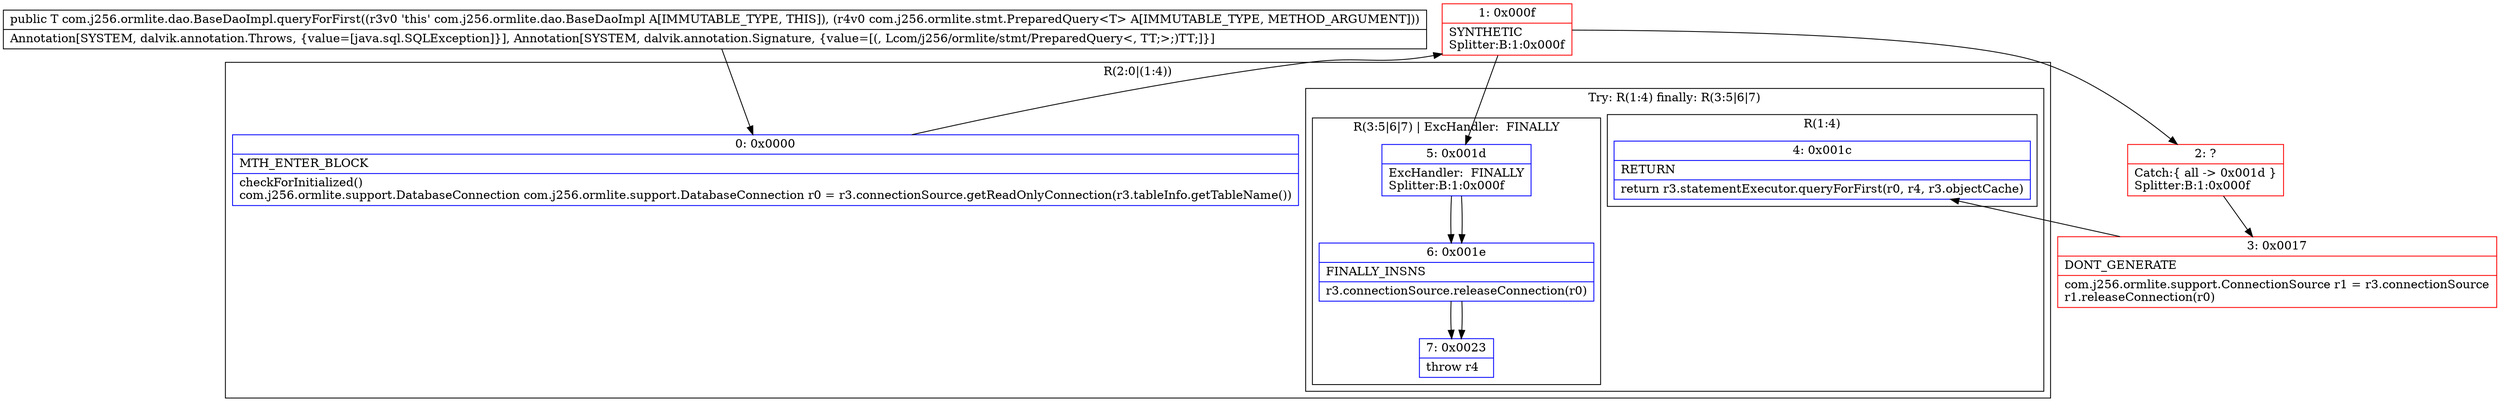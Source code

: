 digraph "CFG forcom.j256.ormlite.dao.BaseDaoImpl.queryForFirst(Lcom\/j256\/ormlite\/stmt\/PreparedQuery;)Ljava\/lang\/Object;" {
subgraph cluster_Region_175184927 {
label = "R(2:0|(1:4))";
node [shape=record,color=blue];
Node_0 [shape=record,label="{0\:\ 0x0000|MTH_ENTER_BLOCK\l|checkForInitialized()\lcom.j256.ormlite.support.DatabaseConnection com.j256.ormlite.support.DatabaseConnection r0 = r3.connectionSource.getReadOnlyConnection(r3.tableInfo.getTableName())\l}"];
subgraph cluster_TryCatchRegion_1290728867 {
label = "Try: R(1:4) finally: R(3:5|6|7)";
node [shape=record,color=blue];
subgraph cluster_Region_1246139224 {
label = "R(1:4)";
node [shape=record,color=blue];
Node_4 [shape=record,label="{4\:\ 0x001c|RETURN\l|return r3.statementExecutor.queryForFirst(r0, r4, r3.objectCache)\l}"];
}
subgraph cluster_Region_2035373996 {
label = "R(3:5|6|7) | ExcHandler:  FINALLY\l";
node [shape=record,color=blue];
Node_5 [shape=record,label="{5\:\ 0x001d|ExcHandler:  FINALLY\lSplitter:B:1:0x000f\l}"];
Node_6 [shape=record,label="{6\:\ 0x001e|FINALLY_INSNS\l|r3.connectionSource.releaseConnection(r0)\l}"];
Node_7 [shape=record,label="{7\:\ 0x0023|throw r4\l}"];
}
}
}
subgraph cluster_Region_2035373996 {
label = "R(3:5|6|7) | ExcHandler:  FINALLY\l";
node [shape=record,color=blue];
Node_5 [shape=record,label="{5\:\ 0x001d|ExcHandler:  FINALLY\lSplitter:B:1:0x000f\l}"];
Node_6 [shape=record,label="{6\:\ 0x001e|FINALLY_INSNS\l|r3.connectionSource.releaseConnection(r0)\l}"];
Node_7 [shape=record,label="{7\:\ 0x0023|throw r4\l}"];
}
Node_1 [shape=record,color=red,label="{1\:\ 0x000f|SYNTHETIC\lSplitter:B:1:0x000f\l}"];
Node_2 [shape=record,color=red,label="{2\:\ ?|Catch:\{ all \-\> 0x001d \}\lSplitter:B:1:0x000f\l}"];
Node_3 [shape=record,color=red,label="{3\:\ 0x0017|DONT_GENERATE\l|com.j256.ormlite.support.ConnectionSource r1 = r3.connectionSource\lr1.releaseConnection(r0)\l}"];
MethodNode[shape=record,label="{public T com.j256.ormlite.dao.BaseDaoImpl.queryForFirst((r3v0 'this' com.j256.ormlite.dao.BaseDaoImpl A[IMMUTABLE_TYPE, THIS]), (r4v0 com.j256.ormlite.stmt.PreparedQuery\<T\> A[IMMUTABLE_TYPE, METHOD_ARGUMENT]))  | Annotation[SYSTEM, dalvik.annotation.Throws, \{value=[java.sql.SQLException]\}], Annotation[SYSTEM, dalvik.annotation.Signature, \{value=[(, Lcom\/j256\/ormlite\/stmt\/PreparedQuery\<, TT;\>;)TT;]\}]\l}"];
MethodNode -> Node_0;
Node_0 -> Node_1;
Node_5 -> Node_6;
Node_6 -> Node_7;
Node_5 -> Node_6;
Node_6 -> Node_7;
Node_1 -> Node_2;
Node_1 -> Node_5;
Node_2 -> Node_3;
Node_3 -> Node_4;
}

